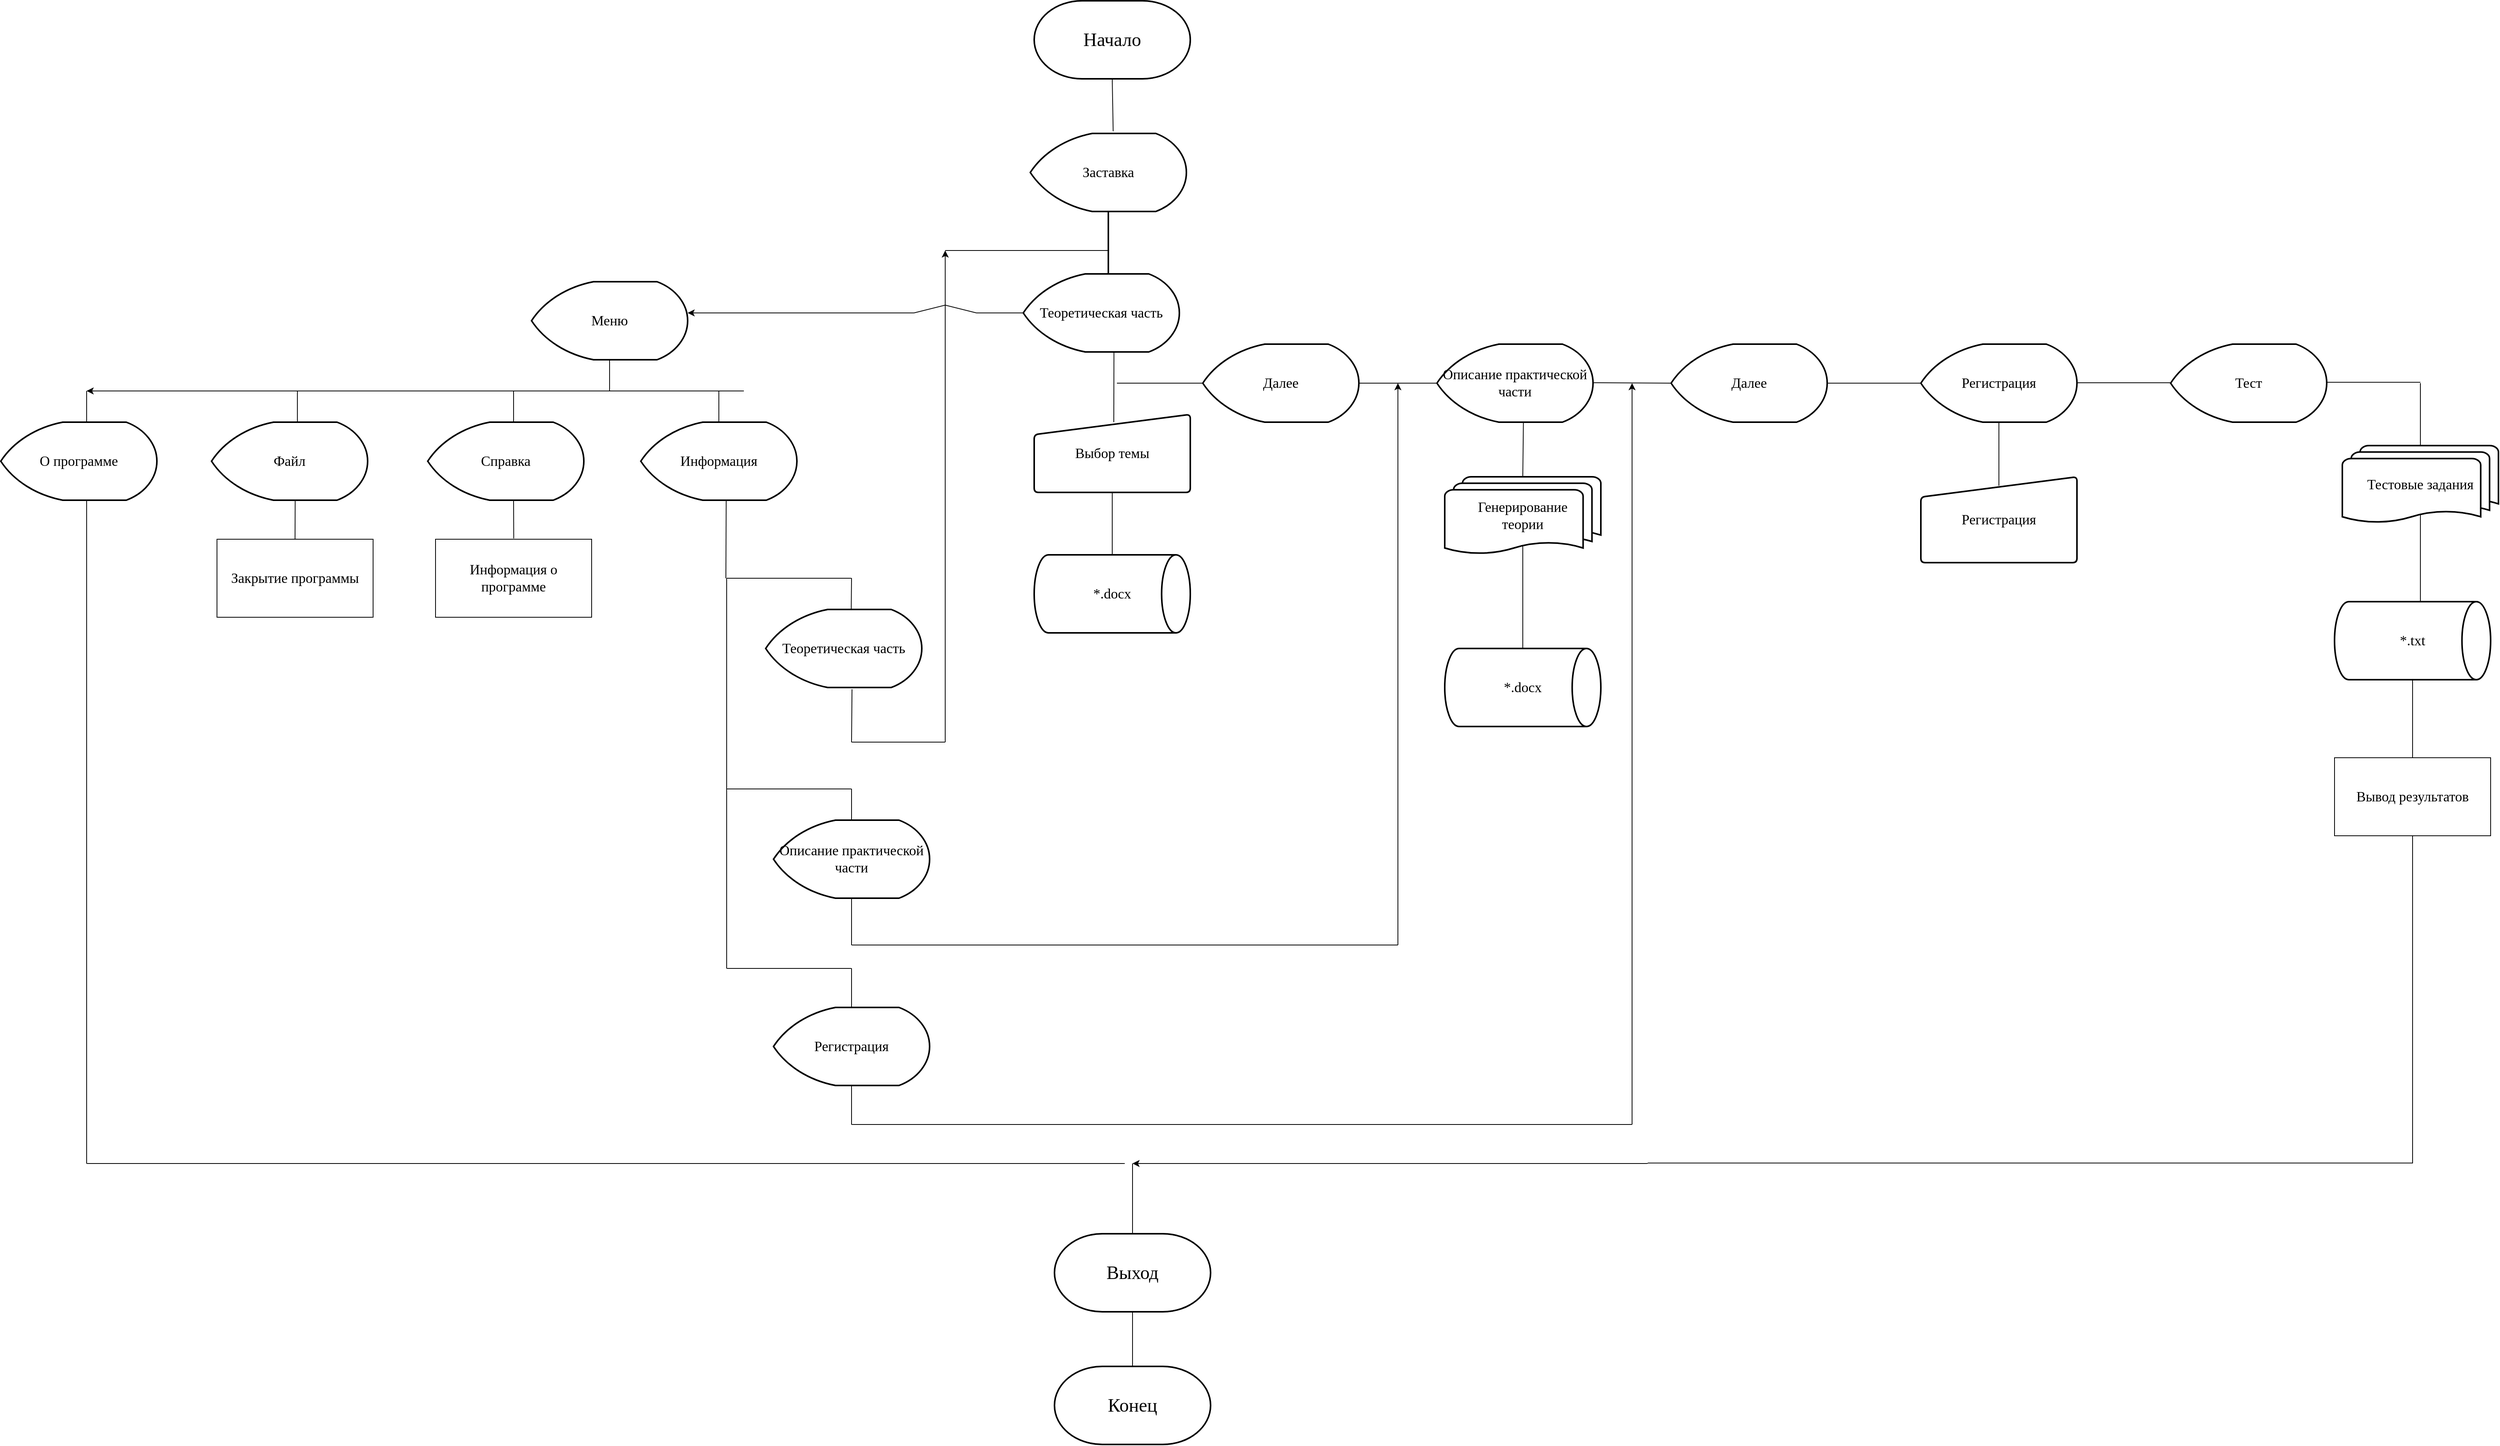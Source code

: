<mxfile version="21.5.0" type="device">
  <diagram id="EVVXsWWkyWchfdprgOFD" name="Страница 1">
    <mxGraphModel dx="2451" dy="442" grid="1" gridSize="10" guides="1" tooltips="1" connect="1" arrows="1" fold="1" page="1" pageScale="1" pageWidth="827" pageHeight="1169" math="0" shadow="0">
      <root>
        <mxCell id="0" />
        <mxCell id="1" parent="0" />
        <mxCell id="zV0_IbH-WEWycJesRu89-1" value="&lt;font data-font-src=&quot;https://fonts.googleapis.com/css?family=ISOCPEUR&quot; face=&quot;ISOCPEUR&quot; style=&quot;font-size: 18px;&quot;&gt;Теоретическая часть&lt;/font&gt;" style="strokeWidth=2;html=1;shape=mxgraph.flowchart.display;whiteSpace=wrap;" parent="1" vertex="1">
          <mxGeometry x="300" y="460" width="200" height="100" as="geometry" />
        </mxCell>
        <mxCell id="zV0_IbH-WEWycJesRu89-2" value="&lt;font face=&quot;ISOCPEUR&quot; data-font-src=&quot;https://fonts.googleapis.com/css?family=ISOCPEUR&quot; style=&quot;font-size: 24px;&quot;&gt;Начало&lt;/font&gt;" style="strokeWidth=2;html=1;shape=mxgraph.flowchart.terminator;whiteSpace=wrap;" parent="1" vertex="1">
          <mxGeometry x="314" y="110" width="200" height="100" as="geometry" />
        </mxCell>
        <mxCell id="zV0_IbH-WEWycJesRu89-3" value="&lt;font face=&quot;ISOCPEUR&quot;&gt;&lt;span style=&quot;font-size: 18px;&quot;&gt;&lt;font style=&quot;vertical-align: inherit;&quot;&gt;&lt;font style=&quot;vertical-align: inherit;&quot;&gt;Далее&lt;/font&gt;&lt;/font&gt;&lt;/span&gt;&lt;/font&gt;" style="strokeWidth=2;html=1;shape=mxgraph.flowchart.display;whiteSpace=wrap;" parent="1" vertex="1">
          <mxGeometry x="530" y="550" width="200" height="100" as="geometry" />
        </mxCell>
        <mxCell id="zV0_IbH-WEWycJesRu89-4" value="&lt;font style=&quot;font-size: 18px;&quot; face=&quot;ISOCPEUR&quot;&gt;Регистрация&lt;/font&gt;" style="strokeWidth=2;html=1;shape=mxgraph.flowchart.display;whiteSpace=wrap;" parent="1" vertex="1">
          <mxGeometry x="1450" y="550" width="200" height="100" as="geometry" />
        </mxCell>
        <mxCell id="zV0_IbH-WEWycJesRu89-6" value="" style="line;strokeWidth=2;direction=south;html=1;" parent="1" vertex="1">
          <mxGeometry x="404" y="380" width="10" height="80" as="geometry" />
        </mxCell>
        <mxCell id="zV0_IbH-WEWycJesRu89-16" value="&lt;font style=&quot;font-size: 18px;&quot; face=&quot;ISOCPEUR&quot;&gt;&lt;font style=&quot;vertical-align: inherit;&quot;&gt;&lt;font style=&quot;vertical-align: inherit;&quot;&gt;Меню&lt;/font&gt;&lt;/font&gt;&lt;/font&gt;" style="strokeWidth=2;html=1;shape=mxgraph.flowchart.display;whiteSpace=wrap;" parent="1" vertex="1">
          <mxGeometry x="-330" y="470" width="200" height="100" as="geometry" />
        </mxCell>
        <mxCell id="zV0_IbH-WEWycJesRu89-21" value="" style="endArrow=classic;html=1;rounded=0;" parent="1" edge="1">
          <mxGeometry width="50" height="50" relative="1" as="geometry">
            <mxPoint x="160" y="510" as="sourcePoint" />
            <mxPoint x="-130" y="510" as="targetPoint" />
          </mxGeometry>
        </mxCell>
        <mxCell id="zV0_IbH-WEWycJesRu89-23" value="" style="endArrow=none;html=1;rounded=0;" parent="1" edge="1">
          <mxGeometry width="50" height="50" relative="1" as="geometry">
            <mxPoint x="1020" y="599.33" as="sourcePoint" />
            <mxPoint x="1130" y="600" as="targetPoint" />
          </mxGeometry>
        </mxCell>
        <mxCell id="zV0_IbH-WEWycJesRu89-24" value="&lt;font data-font-src=&quot;https://fonts.googleapis.com/css?family=ISOCPEUR&quot; face=&quot;ISOCPEUR&quot; style=&quot;font-size: 18px;&quot;&gt;&lt;font style=&quot;vertical-align: inherit;&quot;&gt;&lt;font style=&quot;vertical-align: inherit;&quot;&gt;Информация&lt;/font&gt;&lt;/font&gt;&lt;/font&gt;" style="strokeWidth=2;html=1;shape=mxgraph.flowchart.display;whiteSpace=wrap;" parent="1" vertex="1">
          <mxGeometry x="-190" y="650" width="200" height="100" as="geometry" />
        </mxCell>
        <mxCell id="zV0_IbH-WEWycJesRu89-25" value="" style="endArrow=none;html=1;rounded=0;entryX=0.5;entryY=1;entryDx=0;entryDy=0;entryPerimeter=0;" parent="1" target="zV0_IbH-WEWycJesRu89-16" edge="1">
          <mxGeometry width="50" height="50" relative="1" as="geometry">
            <mxPoint x="-230" y="610" as="sourcePoint" />
            <mxPoint x="370" y="610" as="targetPoint" />
          </mxGeometry>
        </mxCell>
        <mxCell id="zV0_IbH-WEWycJesRu89-26" value="" style="endArrow=none;html=1;rounded=0;startArrow=classic;startFill=1;" parent="1" edge="1">
          <mxGeometry width="50" height="50" relative="1" as="geometry">
            <mxPoint x="-900" y="610" as="sourcePoint" />
            <mxPoint x="-58" y="610" as="targetPoint" />
            <Array as="points">
              <mxPoint x="-178" y="610" />
            </Array>
          </mxGeometry>
        </mxCell>
        <mxCell id="zV0_IbH-WEWycJesRu89-27" value="" style="endArrow=none;html=1;rounded=0;exitX=0.5;exitY=0;exitDx=0;exitDy=0;exitPerimeter=0;" parent="1" source="zV0_IbH-WEWycJesRu89-24" edge="1">
          <mxGeometry width="50" height="50" relative="1" as="geometry">
            <mxPoint x="320" y="660" as="sourcePoint" />
            <mxPoint x="-90" y="610" as="targetPoint" />
          </mxGeometry>
        </mxCell>
        <mxCell id="zV0_IbH-WEWycJesRu89-32" value="&lt;font style=&quot;font-size: 18px;&quot; data-font-src=&quot;https://fonts.googleapis.com/css?family=ISOCPEUR&quot; face=&quot;ISOCPEUR&quot;&gt;Выбор темы&lt;/font&gt;" style="html=1;strokeWidth=2;shape=manualInput;whiteSpace=wrap;rounded=1;size=26;arcSize=11;" parent="1" vertex="1">
          <mxGeometry x="314" y="640" width="200" height="100" as="geometry" />
        </mxCell>
        <mxCell id="zV0_IbH-WEWycJesRu89-33" value="" style="endArrow=none;html=1;rounded=0;entryX=0.581;entryY=1.009;entryDx=0;entryDy=0;entryPerimeter=0;" parent="1" target="zV0_IbH-WEWycJesRu89-1" edge="1">
          <mxGeometry width="50" height="50" relative="1" as="geometry">
            <mxPoint x="416" y="650" as="sourcePoint" />
            <mxPoint x="440" y="570" as="targetPoint" />
          </mxGeometry>
        </mxCell>
        <mxCell id="zV0_IbH-WEWycJesRu89-34" value="&lt;font style=&quot;font-size: 18px;&quot; data-font-src=&quot;https://fonts.googleapis.com/css?family=ISOCPEUR&quot; face=&quot;ISOCPEUR&quot;&gt;&lt;font style=&quot;vertical-align: inherit;&quot;&gt;&lt;font style=&quot;vertical-align: inherit;&quot;&gt;&lt;font style=&quot;vertical-align: inherit;&quot;&gt;&lt;font style=&quot;vertical-align: inherit;&quot;&gt;*.docx&lt;/font&gt;&lt;/font&gt;&lt;/font&gt;&lt;/font&gt;&lt;/font&gt;" style="strokeWidth=2;html=1;shape=mxgraph.flowchart.direct_data;whiteSpace=wrap;" parent="1" vertex="1">
          <mxGeometry x="314" y="820" width="200" height="100" as="geometry" />
        </mxCell>
        <mxCell id="zV0_IbH-WEWycJesRu89-35" value="" style="endArrow=none;html=1;rounded=0;entryX=0.5;entryY=1;entryDx=0;entryDy=0;exitX=0.5;exitY=0;exitDx=0;exitDy=0;exitPerimeter=0;" parent="1" source="zV0_IbH-WEWycJesRu89-34" target="zV0_IbH-WEWycJesRu89-32" edge="1">
          <mxGeometry width="50" height="50" relative="1" as="geometry">
            <mxPoint x="170" y="790" as="sourcePoint" />
            <mxPoint x="220" y="740" as="targetPoint" />
          </mxGeometry>
        </mxCell>
        <mxCell id="zV0_IbH-WEWycJesRu89-36" value="" style="endArrow=none;html=1;rounded=0;entryX=0.547;entryY=1.004;entryDx=0;entryDy=0;entryPerimeter=0;" parent="1" target="zV0_IbH-WEWycJesRu89-24" edge="1">
          <mxGeometry width="50" height="50" relative="1" as="geometry">
            <mxPoint x="-81" y="850" as="sourcePoint" />
            <mxPoint x="40" y="750" as="targetPoint" />
          </mxGeometry>
        </mxCell>
        <mxCell id="zV0_IbH-WEWycJesRu89-37" value="" style="endArrow=none;html=1;rounded=0;" parent="1" edge="1">
          <mxGeometry width="50" height="50" relative="1" as="geometry">
            <mxPoint x="-80" y="850" as="sourcePoint" />
            <mxPoint x="20" y="850" as="targetPoint" />
          </mxGeometry>
        </mxCell>
        <mxCell id="zV0_IbH-WEWycJesRu89-38" value="" style="endArrow=none;html=1;rounded=0;" parent="1" edge="1">
          <mxGeometry width="50" height="50" relative="1" as="geometry">
            <mxPoint x="80" y="850" as="sourcePoint" />
            <mxPoint x="20" y="850" as="targetPoint" />
            <Array as="points" />
          </mxGeometry>
        </mxCell>
        <mxCell id="zV0_IbH-WEWycJesRu89-39" value="&lt;font data-font-src=&quot;https://fonts.googleapis.com/css?family=ISOCPEUR&quot; face=&quot;ISOCPEUR&quot; style=&quot;font-size: 18px;&quot;&gt;Теоретическая часть&lt;/font&gt;" style="strokeWidth=2;html=1;shape=mxgraph.flowchart.display;whiteSpace=wrap;" parent="1" vertex="1">
          <mxGeometry x="-30" y="890" width="200" height="100" as="geometry" />
        </mxCell>
        <mxCell id="zV0_IbH-WEWycJesRu89-40" value="" style="endArrow=none;html=1;rounded=0;entryX=0.548;entryY=-0.005;entryDx=0;entryDy=0;entryPerimeter=0;" parent="1" target="zV0_IbH-WEWycJesRu89-39" edge="1">
          <mxGeometry width="50" height="50" relative="1" as="geometry">
            <mxPoint x="80" y="850" as="sourcePoint" />
            <mxPoint x="80" y="780" as="targetPoint" />
          </mxGeometry>
        </mxCell>
        <mxCell id="zV0_IbH-WEWycJesRu89-41" value="" style="endArrow=none;html=1;rounded=0;" parent="1" edge="1">
          <mxGeometry width="50" height="50" relative="1" as="geometry">
            <mxPoint x="420" y="600" as="sourcePoint" />
            <mxPoint x="530" y="600" as="targetPoint" />
          </mxGeometry>
        </mxCell>
        <mxCell id="zV0_IbH-WEWycJesRu89-42" value="" style="endArrow=none;html=1;rounded=0;" parent="1" edge="1">
          <mxGeometry width="50" height="50" relative="1" as="geometry">
            <mxPoint x="-80" y="850" as="sourcePoint" />
            <mxPoint x="-80" y="1120" as="targetPoint" />
          </mxGeometry>
        </mxCell>
        <mxCell id="zV0_IbH-WEWycJesRu89-43" value="" style="endArrow=none;html=1;rounded=0;exitX=0.553;exitY=1.023;exitDx=0;exitDy=0;exitPerimeter=0;" parent="1" source="zV0_IbH-WEWycJesRu89-39" edge="1">
          <mxGeometry width="50" height="50" relative="1" as="geometry">
            <mxPoint x="490" y="950" as="sourcePoint" />
            <mxPoint x="80" y="1060" as="targetPoint" />
          </mxGeometry>
        </mxCell>
        <mxCell id="zV0_IbH-WEWycJesRu89-44" value="" style="endArrow=none;html=1;rounded=0;" parent="1" edge="1">
          <mxGeometry width="50" height="50" relative="1" as="geometry">
            <mxPoint x="80" y="1060" as="sourcePoint" />
            <mxPoint x="200" y="1060" as="targetPoint" />
          </mxGeometry>
        </mxCell>
        <mxCell id="zV0_IbH-WEWycJesRu89-45" value="" style="endArrow=classic;html=1;rounded=0;endFill=1;" parent="1" edge="1">
          <mxGeometry width="50" height="50" relative="1" as="geometry">
            <mxPoint x="200" y="1060" as="sourcePoint" />
            <mxPoint x="200" y="430" as="targetPoint" />
          </mxGeometry>
        </mxCell>
        <mxCell id="zV0_IbH-WEWycJesRu89-46" value="" style="endArrow=none;html=1;rounded=0;" parent="1" edge="1">
          <mxGeometry width="50" height="50" relative="1" as="geometry">
            <mxPoint x="200" y="430" as="sourcePoint" />
            <mxPoint x="409" y="430" as="targetPoint" />
          </mxGeometry>
        </mxCell>
        <mxCell id="zV0_IbH-WEWycJesRu89-47" value="&lt;font style=&quot;font-size: 18px;&quot; data-font-src=&quot;https://fonts.googleapis.com/css?family=ISOCPEUR&quot; face=&quot;ISOCPEUR&quot;&gt;&lt;font style=&quot;vertical-align: inherit;&quot;&gt;&lt;font style=&quot;vertical-align: inherit;&quot;&gt;Описание практической части&lt;/font&gt;&lt;/font&gt;&lt;/font&gt;" style="strokeWidth=2;html=1;shape=mxgraph.flowchart.display;whiteSpace=wrap;" parent="1" vertex="1">
          <mxGeometry x="-20" y="1160" width="200" height="100" as="geometry" />
        </mxCell>
        <mxCell id="zV0_IbH-WEWycJesRu89-48" value="" style="endArrow=none;html=1;rounded=0;" parent="1" edge="1">
          <mxGeometry width="50" height="50" relative="1" as="geometry">
            <mxPoint x="-80" y="1120" as="sourcePoint" />
            <mxPoint x="80" y="1120" as="targetPoint" />
          </mxGeometry>
        </mxCell>
        <mxCell id="zV0_IbH-WEWycJesRu89-49" value="" style="endArrow=none;html=1;rounded=0;" parent="1" target="zV0_IbH-WEWycJesRu89-47" edge="1">
          <mxGeometry width="50" height="50" relative="1" as="geometry">
            <mxPoint x="80" y="1120" as="sourcePoint" />
            <mxPoint x="160" y="1000" as="targetPoint" />
          </mxGeometry>
        </mxCell>
        <mxCell id="zV0_IbH-WEWycJesRu89-50" value="" style="endArrow=none;html=1;rounded=0;entryX=0.5;entryY=1;entryDx=0;entryDy=0;entryPerimeter=0;" parent="1" target="zV0_IbH-WEWycJesRu89-47" edge="1">
          <mxGeometry width="50" height="50" relative="1" as="geometry">
            <mxPoint x="80" y="1320" as="sourcePoint" />
            <mxPoint x="50" y="1210" as="targetPoint" />
          </mxGeometry>
        </mxCell>
        <mxCell id="zV0_IbH-WEWycJesRu89-52" value="&lt;font style=&quot;font-size: 18px;&quot; data-font-src=&quot;https://fonts.googleapis.com/css?family=ISOCPEUR&quot; face=&quot;ISOCPEUR&quot;&gt;&lt;font style=&quot;vertical-align: inherit;&quot;&gt;&lt;font style=&quot;vertical-align: inherit;&quot;&gt;*.docx&lt;/font&gt;&lt;/font&gt;&lt;/font&gt;" style="strokeWidth=2;html=1;shape=mxgraph.flowchart.direct_data;whiteSpace=wrap;" parent="1" vertex="1">
          <mxGeometry x="840" y="940" width="200" height="100" as="geometry" />
        </mxCell>
        <mxCell id="zV0_IbH-WEWycJesRu89-53" value="" style="endArrow=none;html=1;rounded=0;entryX=0.554;entryY=0.995;entryDx=0;entryDy=0;entryPerimeter=0;exitX=0.5;exitY=0;exitDx=0;exitDy=0;exitPerimeter=0;" parent="1" source="9_CVf3vyx_b7d1sgW4-7-7" target="ByQWVQeBNKNc2jMHiQ6X-1" edge="1">
          <mxGeometry width="50" height="50" relative="1" as="geometry">
            <mxPoint x="940" y="710" as="sourcePoint" />
            <mxPoint x="920" y="660" as="targetPoint" />
            <Array as="points" />
          </mxGeometry>
        </mxCell>
        <mxCell id="zV0_IbH-WEWycJesRu89-54" value="" style="endArrow=none;html=1;rounded=0;exitX=0.5;exitY=0;exitDx=0;exitDy=0;exitPerimeter=0;entryX=0.5;entryY=0.88;entryDx=0;entryDy=0;entryPerimeter=0;" parent="1" source="zV0_IbH-WEWycJesRu89-52" target="9_CVf3vyx_b7d1sgW4-7-7" edge="1">
          <mxGeometry width="50" height="50" relative="1" as="geometry">
            <mxPoint x="660" y="850" as="sourcePoint" />
            <mxPoint x="940" y="820" as="targetPoint" />
          </mxGeometry>
        </mxCell>
        <mxCell id="zV0_IbH-WEWycJesRu89-58" value="" style="edgeStyle=elbowEdgeStyle;elbow=horizontal;endArrow=none;html=1;curved=0;rounded=0;endSize=8;startSize=8;endFill=0;" parent="1" edge="1">
          <mxGeometry width="50" height="50" relative="1" as="geometry">
            <mxPoint x="80" y="1320" as="sourcePoint" />
            <mxPoint x="780" y="1320" as="targetPoint" />
            <Array as="points">
              <mxPoint x="350" y="1350" />
            </Array>
          </mxGeometry>
        </mxCell>
        <mxCell id="zV0_IbH-WEWycJesRu89-59" value="" style="endArrow=classic;html=1;rounded=0;endFill=1;" parent="1" edge="1">
          <mxGeometry width="50" height="50" relative="1" as="geometry">
            <mxPoint x="780" y="1320" as="sourcePoint" />
            <mxPoint x="780" y="600" as="targetPoint" />
          </mxGeometry>
        </mxCell>
        <mxCell id="zV0_IbH-WEWycJesRu89-60" value="" style="endArrow=none;html=1;rounded=0;" parent="1" edge="1">
          <mxGeometry width="50" height="50" relative="1" as="geometry">
            <mxPoint x="-80" y="1350" as="sourcePoint" />
            <mxPoint x="-80" y="1120" as="targetPoint" />
            <Array as="points" />
          </mxGeometry>
        </mxCell>
        <mxCell id="zV0_IbH-WEWycJesRu89-62" value="" style="endArrow=none;html=1;rounded=0;" parent="1" edge="1">
          <mxGeometry width="50" height="50" relative="1" as="geometry">
            <mxPoint x="-80" y="1350" as="sourcePoint" />
            <mxPoint x="80" y="1350" as="targetPoint" />
            <Array as="points">
              <mxPoint y="1350" />
            </Array>
          </mxGeometry>
        </mxCell>
        <mxCell id="zV0_IbH-WEWycJesRu89-63" value="" style="endArrow=none;html=1;rounded=0;" parent="1" edge="1">
          <mxGeometry width="50" height="50" relative="1" as="geometry">
            <mxPoint x="80" y="1400" as="sourcePoint" />
            <mxPoint x="80" y="1350" as="targetPoint" />
          </mxGeometry>
        </mxCell>
        <mxCell id="zV0_IbH-WEWycJesRu89-64" value="&lt;font style=&quot;font-size: 18px;&quot; face=&quot;ISOCPEUR&quot;&gt;&lt;font style=&quot;vertical-align: inherit;&quot;&gt;&lt;font style=&quot;vertical-align: inherit;&quot;&gt;Регистрация&lt;/font&gt;&lt;/font&gt;&lt;/font&gt;" style="strokeWidth=2;html=1;shape=mxgraph.flowchart.display;whiteSpace=wrap;" parent="1" vertex="1">
          <mxGeometry x="-20" y="1400" width="200" height="100" as="geometry" />
        </mxCell>
        <mxCell id="zV0_IbH-WEWycJesRu89-65" value="" style="endArrow=none;html=1;rounded=0;entryX=0.5;entryY=1;entryDx=0;entryDy=0;entryPerimeter=0;" parent="1" target="zV0_IbH-WEWycJesRu89-64" edge="1">
          <mxGeometry width="50" height="50" relative="1" as="geometry">
            <mxPoint x="80" y="1550" as="sourcePoint" />
            <mxPoint x="280" y="1680" as="targetPoint" />
          </mxGeometry>
        </mxCell>
        <mxCell id="zV0_IbH-WEWycJesRu89-66" value="" style="endArrow=none;html=1;rounded=0;" parent="1" edge="1">
          <mxGeometry width="50" height="50" relative="1" as="geometry">
            <mxPoint x="80" y="1550" as="sourcePoint" />
            <mxPoint x="1080" y="1550" as="targetPoint" />
          </mxGeometry>
        </mxCell>
        <mxCell id="zV0_IbH-WEWycJesRu89-67" value="" style="endArrow=classic;html=1;rounded=0;endFill=1;" parent="1" edge="1">
          <mxGeometry width="50" height="50" relative="1" as="geometry">
            <mxPoint x="1080" y="1550" as="sourcePoint" />
            <mxPoint x="1080" y="600" as="targetPoint" />
          </mxGeometry>
        </mxCell>
        <mxCell id="zV0_IbH-WEWycJesRu89-69" value="" style="endArrow=none;html=1;rounded=0;entryX=0.5;entryY=1;entryDx=0;entryDy=0;entryPerimeter=0;exitX=0.5;exitY=0.104;exitDx=0;exitDy=0;exitPerimeter=0;" parent="1" source="9_CVf3vyx_b7d1sgW4-7-1" target="zV0_IbH-WEWycJesRu89-4" edge="1">
          <mxGeometry width="50" height="50" relative="1" as="geometry">
            <mxPoint x="1070" y="840" as="sourcePoint" />
            <mxPoint x="1070" y="740" as="targetPoint" />
          </mxGeometry>
        </mxCell>
        <mxCell id="27d4enZPTtEA7cWfbYbX-1" value="&lt;font face=&quot;ISOCPEUR&quot;&gt;&lt;span style=&quot;font-size: 18px;&quot;&gt;&lt;font style=&quot;vertical-align: inherit;&quot;&gt;&lt;font style=&quot;vertical-align: inherit;&quot;&gt;Заставка&lt;/font&gt;&lt;/font&gt;&lt;/span&gt;&lt;/font&gt;" style="strokeWidth=2;html=1;shape=mxgraph.flowchart.display;whiteSpace=wrap;" parent="1" vertex="1">
          <mxGeometry x="309" y="280" width="200" height="100" as="geometry" />
        </mxCell>
        <mxCell id="27d4enZPTtEA7cWfbYbX-2" value="" style="endArrow=none;html=1;rounded=0;entryX=0.5;entryY=1;entryDx=0;entryDy=0;entryPerimeter=0;exitX=0.531;exitY=-0.027;exitDx=0;exitDy=0;exitPerimeter=0;" parent="1" source="27d4enZPTtEA7cWfbYbX-1" target="zV0_IbH-WEWycJesRu89-2" edge="1">
          <mxGeometry width="50" height="50" relative="1" as="geometry">
            <mxPoint x="420" y="280" as="sourcePoint" />
            <mxPoint x="450" y="400" as="targetPoint" />
          </mxGeometry>
        </mxCell>
        <mxCell id="27d4enZPTtEA7cWfbYbX-3" value="&lt;font style=&quot;font-size: 18px;&quot; data-font-src=&quot;https://fonts.googleapis.com/css?family=ISOCPEUR&quot; face=&quot;ISOCPEUR&quot;&gt;*.txt&lt;/font&gt;" style="strokeWidth=2;html=1;shape=mxgraph.flowchart.direct_data;whiteSpace=wrap;" parent="1" vertex="1">
          <mxGeometry x="1980" y="880" width="200" height="100" as="geometry" />
        </mxCell>
        <mxCell id="27d4enZPTtEA7cWfbYbX-4" value="" style="endArrow=none;html=1;rounded=0;entryX=0.5;entryY=0.88;entryDx=0;entryDy=0;entryPerimeter=0;exitX=0.55;exitY=0;exitDx=0;exitDy=0;exitPerimeter=0;" parent="1" source="27d4enZPTtEA7cWfbYbX-3" target="9_CVf3vyx_b7d1sgW4-7-6" edge="1">
          <mxGeometry width="50" height="50" relative="1" as="geometry">
            <mxPoint x="1720" y="870" as="sourcePoint" />
            <mxPoint x="1710" y="810" as="targetPoint" />
          </mxGeometry>
        </mxCell>
        <mxCell id="27d4enZPTtEA7cWfbYbX-5" value="&lt;font style=&quot;font-size: 18px;&quot; data-font-src=&quot;https://fonts.googleapis.com/css?family=ISOCPEUR&quot; face=&quot;ISOCPEUR&quot;&gt;Вывод результатов&lt;/font&gt;" style="rounded=0;whiteSpace=wrap;html=1;" parent="1" vertex="1">
          <mxGeometry x="1980" y="1080" width="200" height="100" as="geometry" />
        </mxCell>
        <mxCell id="27d4enZPTtEA7cWfbYbX-6" value="" style="endArrow=none;html=1;rounded=0;entryX=0.5;entryY=1;entryDx=0;entryDy=0;entryPerimeter=0;exitX=0.5;exitY=0;exitDx=0;exitDy=0;" parent="1" source="27d4enZPTtEA7cWfbYbX-5" target="27d4enZPTtEA7cWfbYbX-3" edge="1">
          <mxGeometry width="50" height="50" relative="1" as="geometry">
            <mxPoint x="1390" y="1060" as="sourcePoint" />
            <mxPoint x="1440" y="1010" as="targetPoint" />
          </mxGeometry>
        </mxCell>
        <mxCell id="9_CVf3vyx_b7d1sgW4-7-1" value="&lt;font face=&quot;ISOCPEUR&quot;&gt;&lt;span style=&quot;font-size: 18px;&quot;&gt;&lt;font style=&quot;vertical-align: inherit;&quot;&gt;&lt;font style=&quot;vertical-align: inherit;&quot;&gt;Регистрация&lt;/font&gt;&lt;/font&gt;&lt;/span&gt;&lt;/font&gt;" style="html=1;strokeWidth=2;shape=manualInput;whiteSpace=wrap;rounded=1;size=26;arcSize=11;" parent="1" vertex="1">
          <mxGeometry x="1450" y="720" width="200" height="110" as="geometry" />
        </mxCell>
        <mxCell id="9_CVf3vyx_b7d1sgW4-7-3" value="" style="endArrow=none;html=1;rounded=0;entryX=0;entryY=0.5;entryDx=0;entryDy=0;entryPerimeter=0;" parent="1" target="zV0_IbH-WEWycJesRu89-1" edge="1">
          <mxGeometry width="50" height="50" relative="1" as="geometry">
            <mxPoint x="240" y="510" as="sourcePoint" />
            <mxPoint x="290" y="500" as="targetPoint" />
          </mxGeometry>
        </mxCell>
        <mxCell id="9_CVf3vyx_b7d1sgW4-7-5" value="" style="endArrow=none;html=1;rounded=0;" parent="1" edge="1">
          <mxGeometry width="50" height="50" relative="1" as="geometry">
            <mxPoint x="160" y="510" as="sourcePoint" />
            <mxPoint x="240" y="510" as="targetPoint" />
            <Array as="points">
              <mxPoint x="200" y="500" />
            </Array>
          </mxGeometry>
        </mxCell>
        <mxCell id="9_CVf3vyx_b7d1sgW4-7-6" value="&lt;font style=&quot;font-size: 18px;&quot; face=&quot;ISOCPEUR&quot;&gt;Тестовые задания&lt;/font&gt;" style="strokeWidth=2;html=1;shape=mxgraph.flowchart.multi-document;whiteSpace=wrap;" parent="1" vertex="1">
          <mxGeometry x="1990" y="680" width="200" height="100" as="geometry" />
        </mxCell>
        <mxCell id="9_CVf3vyx_b7d1sgW4-7-7" value="&lt;font style=&quot;font-size: 18px;&quot; face=&quot;ISOCPEUR&quot;&gt;&lt;font style=&quot;vertical-align: inherit;&quot;&gt;&lt;font style=&quot;vertical-align: inherit;&quot;&gt;Генерирование &lt;/font&gt;&lt;/font&gt;&lt;br&gt;&lt;font style=&quot;vertical-align: inherit;&quot;&gt;&lt;font style=&quot;vertical-align: inherit;&quot;&gt;теории&lt;/font&gt;&lt;/font&gt;&lt;br&gt;&lt;/font&gt;" style="strokeWidth=2;html=1;shape=mxgraph.flowchart.multi-document;whiteSpace=wrap;" parent="1" vertex="1">
          <mxGeometry x="840" y="720" width="200" height="100" as="geometry" />
        </mxCell>
        <mxCell id="UK_9lNU-_bsVXEMvipDA-1" value="&lt;font face=&quot;ISOCPEUR&quot;&gt;&lt;span style=&quot;font-size: 24px;&quot;&gt;Выход&lt;/span&gt;&lt;/font&gt;" style="strokeWidth=2;html=1;shape=mxgraph.flowchart.terminator;whiteSpace=wrap;" parent="1" vertex="1">
          <mxGeometry x="340" y="1690" width="200" height="100" as="geometry" />
        </mxCell>
        <mxCell id="UK_9lNU-_bsVXEMvipDA-3" value="" style="endArrow=none;html=1;rounded=0;" parent="1" edge="1">
          <mxGeometry width="50" height="50" relative="1" as="geometry">
            <mxPoint x="1100" y="1599.4" as="sourcePoint" />
            <mxPoint x="2080" y="1180" as="targetPoint" />
            <Array as="points">
              <mxPoint x="1280" y="1599.4" />
              <mxPoint x="2080" y="1599.4" />
            </Array>
          </mxGeometry>
        </mxCell>
        <mxCell id="UK_9lNU-_bsVXEMvipDA-4" value="" style="endArrow=classic;html=1;rounded=0;" parent="1" edge="1">
          <mxGeometry width="50" height="50" relative="1" as="geometry">
            <mxPoint x="1100" y="1600" as="sourcePoint" />
            <mxPoint x="440" y="1600" as="targetPoint" />
          </mxGeometry>
        </mxCell>
        <mxCell id="UK_9lNU-_bsVXEMvipDA-8" value="" style="endArrow=none;html=1;rounded=0;exitX=0.5;exitY=0;exitDx=0;exitDy=0;exitPerimeter=0;" parent="1" source="UK_9lNU-_bsVXEMvipDA-1" edge="1">
          <mxGeometry width="50" height="50" relative="1" as="geometry">
            <mxPoint x="440" y="1680" as="sourcePoint" />
            <mxPoint x="440" y="1600" as="targetPoint" />
          </mxGeometry>
        </mxCell>
        <mxCell id="ByQWVQeBNKNc2jMHiQ6X-1" value="&lt;font face=&quot;ISOCPEUR&quot;&gt;&lt;span style=&quot;font-size: 18px;&quot;&gt;&lt;font style=&quot;vertical-align: inherit;&quot;&gt;&lt;font style=&quot;vertical-align: inherit;&quot;&gt;&lt;font style=&quot;vertical-align: inherit;&quot;&gt;&lt;font style=&quot;vertical-align: inherit;&quot;&gt;Описание практической части&lt;/font&gt;&lt;/font&gt;&lt;/font&gt;&lt;/font&gt;&lt;/span&gt;&lt;/font&gt;" style="strokeWidth=2;html=1;shape=mxgraph.flowchart.display;whiteSpace=wrap;" parent="1" vertex="1">
          <mxGeometry x="830" y="550" width="200" height="100" as="geometry" />
        </mxCell>
        <mxCell id="ByQWVQeBNKNc2jMHiQ6X-2" value="" style="endArrow=none;html=1;rounded=0;exitX=1;exitY=0.5;exitDx=0;exitDy=0;exitPerimeter=0;entryX=0;entryY=0.5;entryDx=0;entryDy=0;entryPerimeter=0;" parent="1" source="zV0_IbH-WEWycJesRu89-3" target="ByQWVQeBNKNc2jMHiQ6X-1" edge="1">
          <mxGeometry width="50" height="50" relative="1" as="geometry">
            <mxPoint x="900" y="670" as="sourcePoint" />
            <mxPoint x="950" y="620" as="targetPoint" />
          </mxGeometry>
        </mxCell>
        <mxCell id="ByQWVQeBNKNc2jMHiQ6X-3" value="&lt;font face=&quot;ISOCPEUR&quot;&gt;&lt;span style=&quot;font-size: 18px;&quot;&gt;&lt;font style=&quot;vertical-align: inherit;&quot;&gt;&lt;font style=&quot;vertical-align: inherit;&quot;&gt;&lt;font style=&quot;vertical-align: inherit;&quot;&gt;&lt;font style=&quot;vertical-align: inherit;&quot;&gt;Далее&lt;/font&gt;&lt;/font&gt;&lt;/font&gt;&lt;/font&gt;&lt;/span&gt;&lt;/font&gt;" style="strokeWidth=2;html=1;shape=mxgraph.flowchart.display;whiteSpace=wrap;" parent="1" vertex="1">
          <mxGeometry x="1130" y="550" width="200" height="100" as="geometry" />
        </mxCell>
        <mxCell id="ByQWVQeBNKNc2jMHiQ6X-6" value="" style="endArrow=none;html=1;rounded=0;exitX=1;exitY=0.5;exitDx=0;exitDy=0;exitPerimeter=0;endFill=0;" parent="1" source="ByQWVQeBNKNc2jMHiQ6X-3" edge="1">
          <mxGeometry width="50" height="50" relative="1" as="geometry">
            <mxPoint x="1300" y="670" as="sourcePoint" />
            <mxPoint x="1450" y="600" as="targetPoint" />
          </mxGeometry>
        </mxCell>
        <mxCell id="ByQWVQeBNKNc2jMHiQ6X-8" value="&lt;font face=&quot;ISOCPEUR&quot;&gt;&lt;span style=&quot;font-size: 24px;&quot;&gt;Конец&lt;/span&gt;&lt;/font&gt;" style="strokeWidth=2;html=1;shape=mxgraph.flowchart.terminator;whiteSpace=wrap;" parent="1" vertex="1">
          <mxGeometry x="340" y="1860" width="200" height="100" as="geometry" />
        </mxCell>
        <mxCell id="ByQWVQeBNKNc2jMHiQ6X-9" value="" style="endArrow=none;html=1;rounded=0;entryX=0.5;entryY=1;entryDx=0;entryDy=0;entryPerimeter=0;exitX=0.5;exitY=0;exitDx=0;exitDy=0;exitPerimeter=0;" parent="1" source="ByQWVQeBNKNc2jMHiQ6X-8" target="UK_9lNU-_bsVXEMvipDA-1" edge="1">
          <mxGeometry width="50" height="50" relative="1" as="geometry">
            <mxPoint x="290" y="1880" as="sourcePoint" />
            <mxPoint x="340" y="1830" as="targetPoint" />
          </mxGeometry>
        </mxCell>
        <mxCell id="ByQWVQeBNKNc2jMHiQ6X-10" value="&lt;font face=&quot;ISOCPEUR&quot;&gt;&lt;span style=&quot;font-size: 18px;&quot;&gt;Справка&lt;/span&gt;&lt;/font&gt;" style="strokeWidth=2;html=1;shape=mxgraph.flowchart.display;whiteSpace=wrap;" parent="1" vertex="1">
          <mxGeometry x="-463" y="650" width="200" height="100" as="geometry" />
        </mxCell>
        <mxCell id="ByQWVQeBNKNc2jMHiQ6X-14" value="" style="endArrow=none;html=1;rounded=0;entryX=0.55;entryY=1.004;entryDx=0;entryDy=0;entryPerimeter=0;exitX=0.551;exitY=-0.01;exitDx=0;exitDy=0;exitPerimeter=0;" parent="1" target="ByQWVQeBNKNc2jMHiQ6X-10" edge="1">
          <mxGeometry width="50" height="50" relative="1" as="geometry">
            <mxPoint x="-352.8" y="799.0" as="sourcePoint" />
            <mxPoint x="-283" y="850" as="targetPoint" />
          </mxGeometry>
        </mxCell>
        <mxCell id="ByQWVQeBNKNc2jMHiQ6X-15" value="" style="endArrow=none;html=1;rounded=0;" parent="1" edge="1">
          <mxGeometry width="50" height="50" relative="1" as="geometry">
            <mxPoint x="-630" y="650" as="sourcePoint" />
            <mxPoint x="-630" y="610" as="targetPoint" />
          </mxGeometry>
        </mxCell>
        <mxCell id="ByQWVQeBNKNc2jMHiQ6X-16" value="&lt;font face=&quot;ISOCPEUR&quot;&gt;&lt;span style=&quot;font-size: 18px;&quot;&gt;Файл&lt;/span&gt;&lt;/font&gt;" style="strokeWidth=2;html=1;shape=mxgraph.flowchart.display;whiteSpace=wrap;" parent="1" vertex="1">
          <mxGeometry x="-740" y="650" width="200" height="100" as="geometry" />
        </mxCell>
        <mxCell id="ByQWVQeBNKNc2jMHiQ6X-17" value="&lt;font style=&quot;font-size: 18px;&quot; data-font-src=&quot;https://fonts.googleapis.com/css?family=ISOCPEUR&quot; face=&quot;ISOCPEUR&quot;&gt;Закрытие программы&lt;/font&gt;" style="rounded=0;whiteSpace=wrap;html=1;" parent="1" vertex="1">
          <mxGeometry x="-733" y="800" width="200" height="100" as="geometry" />
        </mxCell>
        <mxCell id="ByQWVQeBNKNc2jMHiQ6X-18" value="" style="endArrow=none;html=1;rounded=0;exitX=0.536;exitY=0.996;exitDx=0;exitDy=0;exitPerimeter=0;entryX=0.5;entryY=0;entryDx=0;entryDy=0;" parent="1" source="ByQWVQeBNKNc2jMHiQ6X-16" target="ByQWVQeBNKNc2jMHiQ6X-17" edge="1">
          <mxGeometry width="50" height="50" relative="1" as="geometry">
            <mxPoint x="-473" y="720" as="sourcePoint" />
            <mxPoint x="-423" y="670" as="targetPoint" />
          </mxGeometry>
        </mxCell>
        <mxCell id="ByQWVQeBNKNc2jMHiQ6X-20" value="" style="endArrow=none;html=1;rounded=0;entryX=0.5;entryY=1;entryDx=0;entryDy=0;" parent="1" edge="1">
          <mxGeometry width="50" height="50" relative="1" as="geometry">
            <mxPoint x="-900" y="1600" as="sourcePoint" />
            <mxPoint x="-900" y="750" as="targetPoint" />
          </mxGeometry>
        </mxCell>
        <mxCell id="ByQWVQeBNKNc2jMHiQ6X-21" value="" style="endArrow=none;html=1;rounded=0;" parent="1" edge="1">
          <mxGeometry width="50" height="50" relative="1" as="geometry">
            <mxPoint x="-900" y="1600" as="sourcePoint" />
            <mxPoint x="430" y="1600" as="targetPoint" />
          </mxGeometry>
        </mxCell>
        <mxCell id="ByQWVQeBNKNc2jMHiQ6X-23" value="" style="endArrow=none;html=1;rounded=0;" parent="1" edge="1">
          <mxGeometry width="50" height="50" relative="1" as="geometry">
            <mxPoint x="-353" y="650" as="sourcePoint" />
            <mxPoint x="-353" y="610" as="targetPoint" />
          </mxGeometry>
        </mxCell>
        <mxCell id="JgjhQa6jRZ5XvVSR24Sq-1" value="&lt;font face=&quot;ISOCPEUR&quot;&gt;&lt;span style=&quot;font-size: 18px;&quot;&gt;&lt;font style=&quot;vertical-align: inherit;&quot;&gt;&lt;font style=&quot;vertical-align: inherit;&quot;&gt;Информация о программе&lt;/font&gt;&lt;/font&gt;&lt;/span&gt;&lt;/font&gt;" style="rounded=0;whiteSpace=wrap;html=1;" parent="1" vertex="1">
          <mxGeometry x="-453" y="800" width="200" height="100" as="geometry" />
        </mxCell>
        <mxCell id="Xbk0YDWy1XKFmqCCJk7--2" value="" style="endArrow=none;html=1;rounded=0;exitX=1;exitY=0.5;exitDx=0;exitDy=0;exitPerimeter=0;endFill=0;" parent="1" edge="1">
          <mxGeometry width="50" height="50" relative="1" as="geometry">
            <mxPoint x="1650" y="599.5" as="sourcePoint" />
            <mxPoint x="1770" y="599.5" as="targetPoint" />
          </mxGeometry>
        </mxCell>
        <mxCell id="Xbk0YDWy1XKFmqCCJk7--3" value="&lt;font style=&quot;font-size: 18px;&quot; face=&quot;ISOCPEUR&quot;&gt;Тест&lt;/font&gt;" style="strokeWidth=2;html=1;shape=mxgraph.flowchart.display;whiteSpace=wrap;" parent="1" vertex="1">
          <mxGeometry x="1770" y="550" width="200" height="100" as="geometry" />
        </mxCell>
        <mxCell id="6PbKGCcui0C1gRaExW7k-1" value="" style="endArrow=none;html=1;rounded=0;entryX=0.5;entryY=1;entryDx=0;entryDy=0;entryPerimeter=0;exitX=0.5;exitY=0.104;exitDx=0;exitDy=0;exitPerimeter=0;" parent="1" edge="1">
          <mxGeometry width="50" height="50" relative="1" as="geometry">
            <mxPoint x="2090" y="681" as="sourcePoint" />
            <mxPoint x="2090" y="600" as="targetPoint" />
          </mxGeometry>
        </mxCell>
        <mxCell id="6PbKGCcui0C1gRaExW7k-2" value="" style="endArrow=none;html=1;rounded=0;exitX=1;exitY=0.5;exitDx=0;exitDy=0;exitPerimeter=0;endFill=0;" parent="1" edge="1">
          <mxGeometry width="50" height="50" relative="1" as="geometry">
            <mxPoint x="1970" y="598.89" as="sourcePoint" />
            <mxPoint x="2090" y="598.89" as="targetPoint" />
          </mxGeometry>
        </mxCell>
        <mxCell id="LPVMm5TeGQmmKUzqyGul-2" value="&lt;font face=&quot;ISOCPEUR&quot;&gt;&lt;span style=&quot;font-size: 18px;&quot;&gt;О программе&lt;/span&gt;&lt;/font&gt;" style="strokeWidth=2;html=1;shape=mxgraph.flowchart.display;whiteSpace=wrap;" vertex="1" parent="1">
          <mxGeometry x="-1010" y="650" width="200" height="100" as="geometry" />
        </mxCell>
        <mxCell id="LPVMm5TeGQmmKUzqyGul-3" value="" style="endArrow=none;html=1;rounded=0;" edge="1" parent="1">
          <mxGeometry width="50" height="50" relative="1" as="geometry">
            <mxPoint x="-900" y="650" as="sourcePoint" />
            <mxPoint x="-900" y="610" as="targetPoint" />
          </mxGeometry>
        </mxCell>
      </root>
    </mxGraphModel>
  </diagram>
</mxfile>
